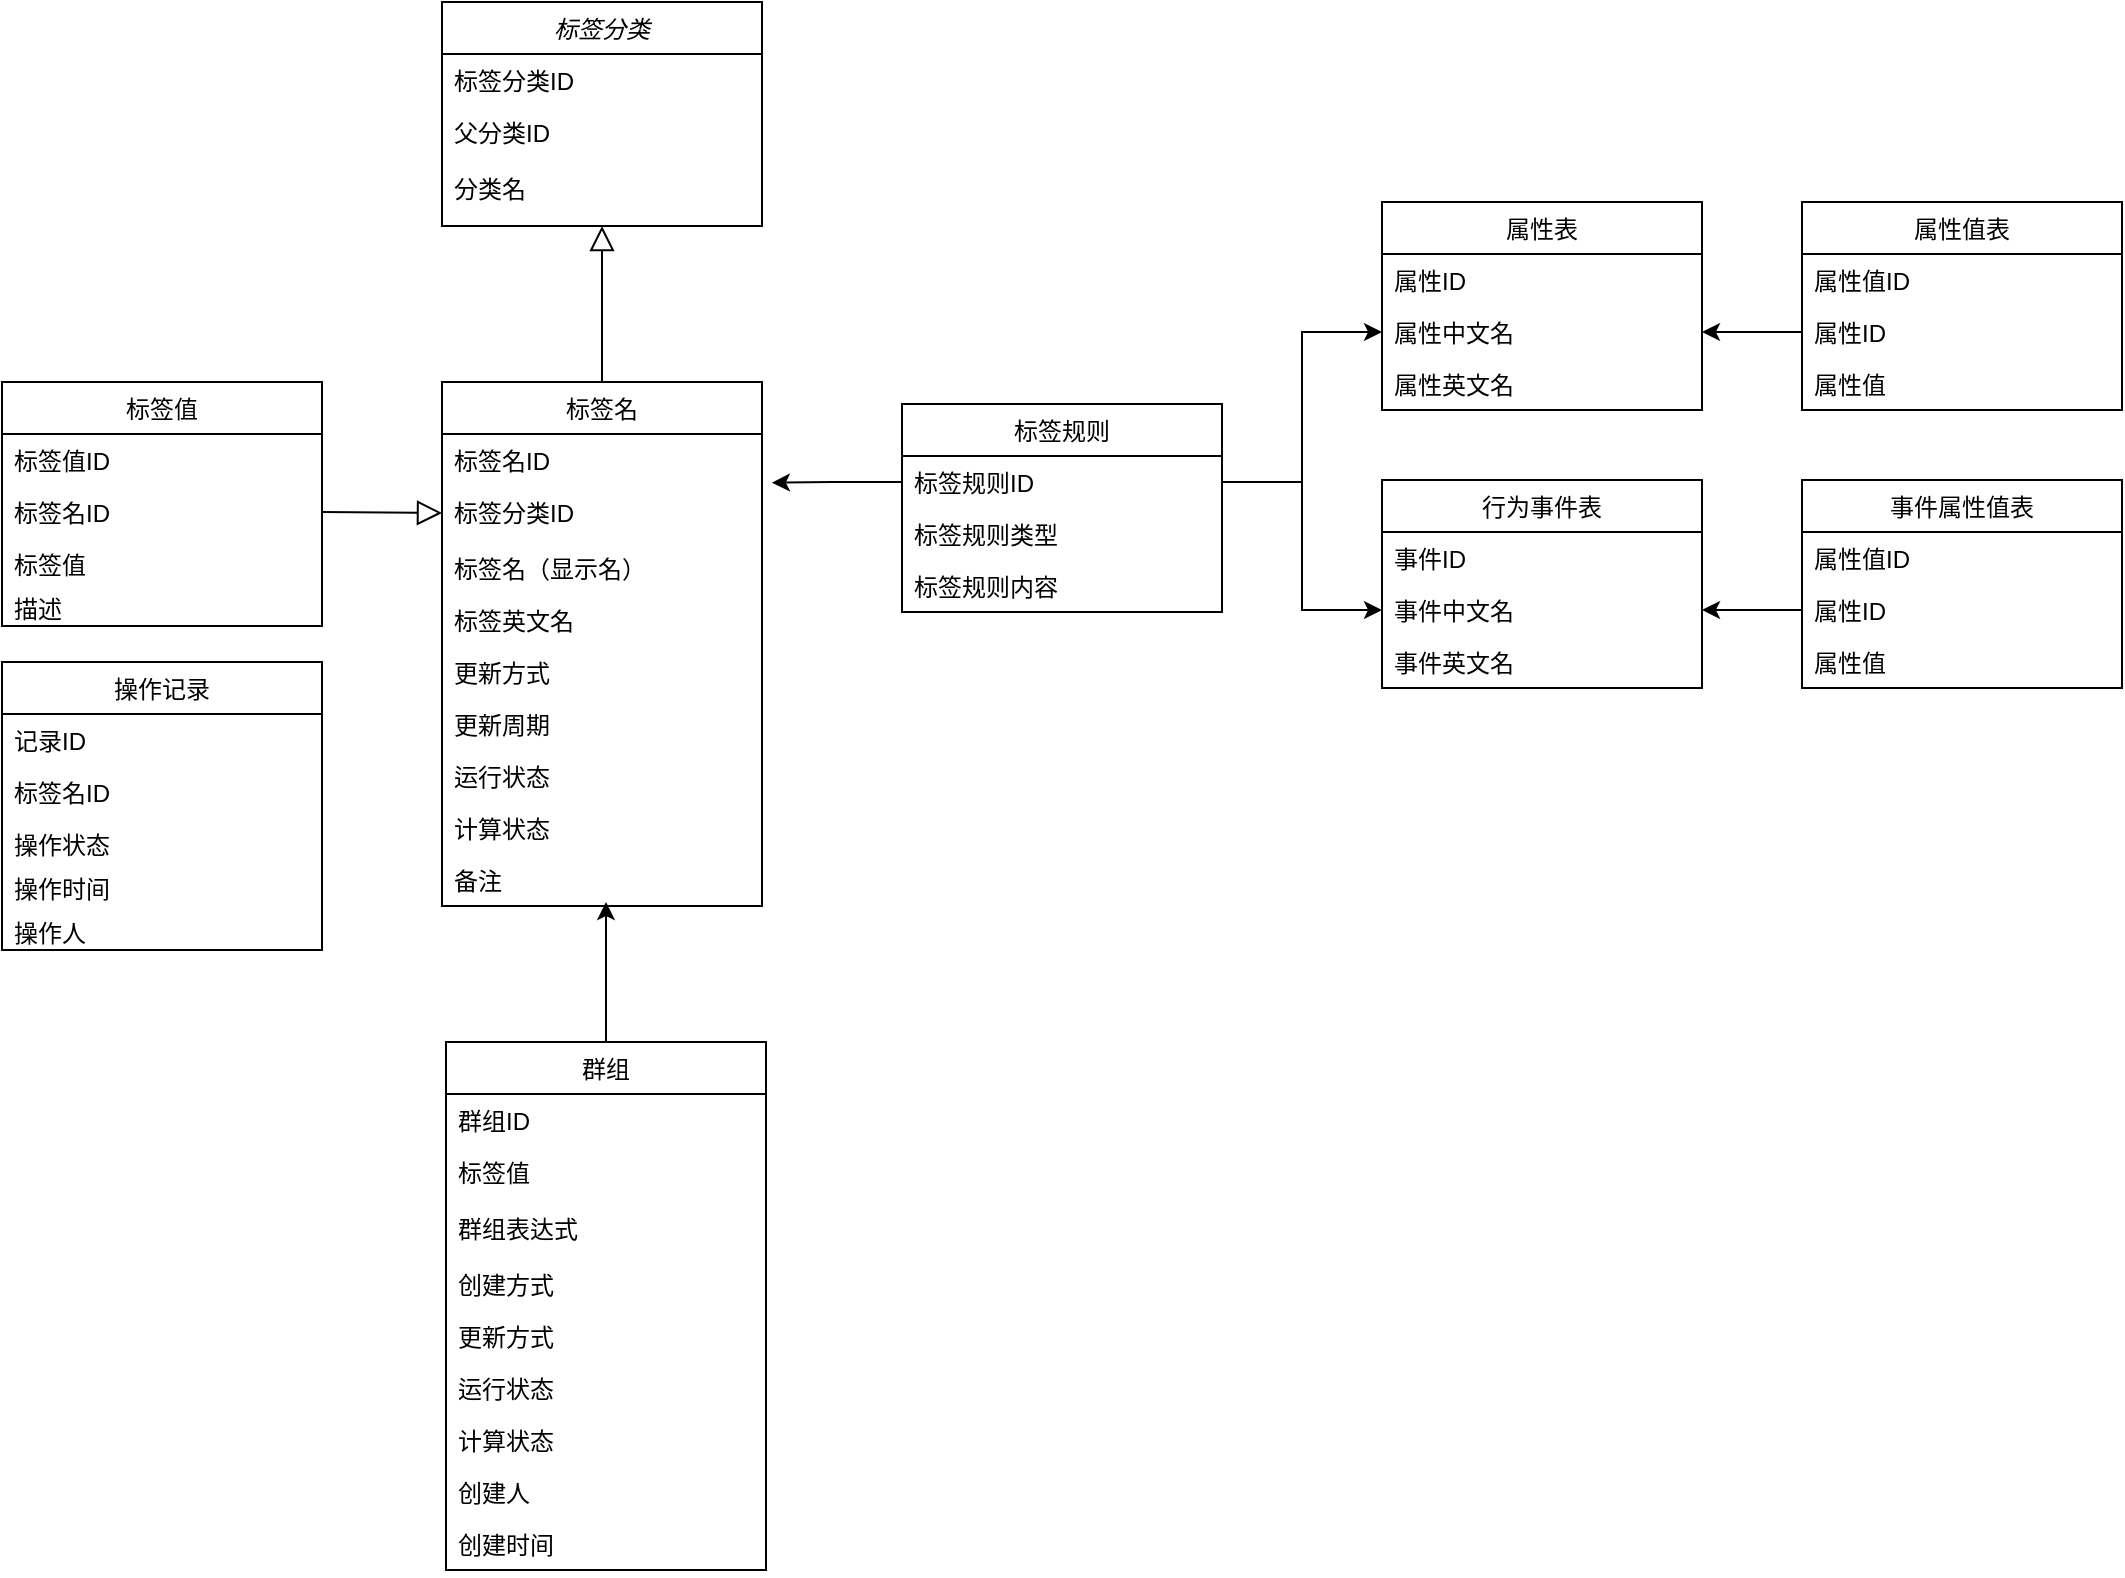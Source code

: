 <mxfile version="14.5.8" type="github">
  <diagram id="C5RBs43oDa-KdzZeNtuy" name="Page-1">
    <mxGraphModel dx="1829" dy="683" grid="1" gridSize="10" guides="1" tooltips="1" connect="1" arrows="1" fold="1" page="1" pageScale="1" pageWidth="827" pageHeight="1169" math="0" shadow="0">
      <root>
        <mxCell id="WIyWlLk6GJQsqaUBKTNV-0" />
        <mxCell id="WIyWlLk6GJQsqaUBKTNV-1" parent="WIyWlLk6GJQsqaUBKTNV-0" />
        <mxCell id="zkfFHV4jXpPFQw0GAbJ--0" value="标签分类" style="swimlane;fontStyle=2;align=center;verticalAlign=top;childLayout=stackLayout;horizontal=1;startSize=26;horizontalStack=0;resizeParent=1;resizeLast=0;collapsible=1;marginBottom=0;rounded=0;shadow=0;strokeWidth=1;" parent="WIyWlLk6GJQsqaUBKTNV-1" vertex="1">
          <mxGeometry x="120" y="100" width="160" height="112" as="geometry">
            <mxRectangle x="230" y="140" width="160" height="26" as="alternateBounds" />
          </mxGeometry>
        </mxCell>
        <mxCell id="zkfFHV4jXpPFQw0GAbJ--1" value="标签分类ID" style="text;align=left;verticalAlign=top;spacingLeft=4;spacingRight=4;overflow=hidden;rotatable=0;points=[[0,0.5],[1,0.5]];portConstraint=eastwest;" parent="zkfFHV4jXpPFQw0GAbJ--0" vertex="1">
          <mxGeometry y="26" width="160" height="26" as="geometry" />
        </mxCell>
        <mxCell id="zkfFHV4jXpPFQw0GAbJ--2" value="父分类ID" style="text;align=left;verticalAlign=top;spacingLeft=4;spacingRight=4;overflow=hidden;rotatable=0;points=[[0,0.5],[1,0.5]];portConstraint=eastwest;rounded=0;shadow=0;html=0;" parent="zkfFHV4jXpPFQw0GAbJ--0" vertex="1">
          <mxGeometry y="52" width="160" height="28" as="geometry" />
        </mxCell>
        <mxCell id="zkfFHV4jXpPFQw0GAbJ--3" value="分类名" style="text;align=left;verticalAlign=top;spacingLeft=4;spacingRight=4;overflow=hidden;rotatable=0;points=[[0,0.5],[1,0.5]];portConstraint=eastwest;rounded=0;shadow=0;html=0;" parent="zkfFHV4jXpPFQw0GAbJ--0" vertex="1">
          <mxGeometry y="80" width="160" height="26" as="geometry" />
        </mxCell>
        <mxCell id="zkfFHV4jXpPFQw0GAbJ--6" value="标签名" style="swimlane;fontStyle=0;align=center;verticalAlign=top;childLayout=stackLayout;horizontal=1;startSize=26;horizontalStack=0;resizeParent=1;resizeLast=0;collapsible=1;marginBottom=0;rounded=0;shadow=0;strokeWidth=1;" parent="WIyWlLk6GJQsqaUBKTNV-1" vertex="1">
          <mxGeometry x="120" y="290" width="160" height="262" as="geometry">
            <mxRectangle x="130" y="380" width="160" height="26" as="alternateBounds" />
          </mxGeometry>
        </mxCell>
        <mxCell id="zkfFHV4jXpPFQw0GAbJ--7" value="标签名ID" style="text;align=left;verticalAlign=top;spacingLeft=4;spacingRight=4;overflow=hidden;rotatable=0;points=[[0,0.5],[1,0.5]];portConstraint=eastwest;" parent="zkfFHV4jXpPFQw0GAbJ--6" vertex="1">
          <mxGeometry y="26" width="160" height="26" as="geometry" />
        </mxCell>
        <mxCell id="zkfFHV4jXpPFQw0GAbJ--8" value="标签分类ID" style="text;align=left;verticalAlign=top;spacingLeft=4;spacingRight=4;overflow=hidden;rotatable=0;points=[[0,0.5],[1,0.5]];portConstraint=eastwest;rounded=0;shadow=0;html=0;" parent="zkfFHV4jXpPFQw0GAbJ--6" vertex="1">
          <mxGeometry y="52" width="160" height="28" as="geometry" />
        </mxCell>
        <mxCell id="CrhVJYTyv7VmXnlBtvns-5" value="标签名（显示名）" style="text;align=left;verticalAlign=top;spacingLeft=4;spacingRight=4;overflow=hidden;rotatable=0;points=[[0,0.5],[1,0.5]];portConstraint=eastwest;" vertex="1" parent="zkfFHV4jXpPFQw0GAbJ--6">
          <mxGeometry y="80" width="160" height="26" as="geometry" />
        </mxCell>
        <mxCell id="CrhVJYTyv7VmXnlBtvns-6" value="标签英文名" style="text;align=left;verticalAlign=top;spacingLeft=4;spacingRight=4;overflow=hidden;rotatable=0;points=[[0,0.5],[1,0.5]];portConstraint=eastwest;" vertex="1" parent="zkfFHV4jXpPFQw0GAbJ--6">
          <mxGeometry y="106" width="160" height="26" as="geometry" />
        </mxCell>
        <mxCell id="CrhVJYTyv7VmXnlBtvns-51" value="更新方式" style="text;align=left;verticalAlign=top;spacingLeft=4;spacingRight=4;overflow=hidden;rotatable=0;points=[[0,0.5],[1,0.5]];portConstraint=eastwest;" vertex="1" parent="zkfFHV4jXpPFQw0GAbJ--6">
          <mxGeometry y="132" width="160" height="26" as="geometry" />
        </mxCell>
        <mxCell id="CrhVJYTyv7VmXnlBtvns-52" value="更新周期" style="text;align=left;verticalAlign=top;spacingLeft=4;spacingRight=4;overflow=hidden;rotatable=0;points=[[0,0.5],[1,0.5]];portConstraint=eastwest;" vertex="1" parent="zkfFHV4jXpPFQw0GAbJ--6">
          <mxGeometry y="158" width="160" height="26" as="geometry" />
        </mxCell>
        <mxCell id="CrhVJYTyv7VmXnlBtvns-65" value="运行状态" style="text;align=left;verticalAlign=top;spacingLeft=4;spacingRight=4;overflow=hidden;rotatable=0;points=[[0,0.5],[1,0.5]];portConstraint=eastwest;" vertex="1" parent="zkfFHV4jXpPFQw0GAbJ--6">
          <mxGeometry y="184" width="160" height="26" as="geometry" />
        </mxCell>
        <mxCell id="CrhVJYTyv7VmXnlBtvns-66" value="计算状态" style="text;align=left;verticalAlign=top;spacingLeft=4;spacingRight=4;overflow=hidden;rotatable=0;points=[[0,0.5],[1,0.5]];portConstraint=eastwest;" vertex="1" parent="zkfFHV4jXpPFQw0GAbJ--6">
          <mxGeometry y="210" width="160" height="26" as="geometry" />
        </mxCell>
        <mxCell id="CrhVJYTyv7VmXnlBtvns-53" value="备注" style="text;align=left;verticalAlign=top;spacingLeft=4;spacingRight=4;overflow=hidden;rotatable=0;points=[[0,0.5],[1,0.5]];portConstraint=eastwest;" vertex="1" parent="zkfFHV4jXpPFQw0GAbJ--6">
          <mxGeometry y="236" width="160" height="26" as="geometry" />
        </mxCell>
        <mxCell id="zkfFHV4jXpPFQw0GAbJ--12" value="" style="endArrow=block;endSize=10;endFill=0;shadow=0;strokeWidth=1;rounded=0;edgeStyle=elbowEdgeStyle;elbow=vertical;" parent="WIyWlLk6GJQsqaUBKTNV-1" source="zkfFHV4jXpPFQw0GAbJ--6" target="zkfFHV4jXpPFQw0GAbJ--0" edge="1">
          <mxGeometry width="160" relative="1" as="geometry">
            <mxPoint x="200" y="203" as="sourcePoint" />
            <mxPoint x="200" y="203" as="targetPoint" />
          </mxGeometry>
        </mxCell>
        <mxCell id="zkfFHV4jXpPFQw0GAbJ--13" value="标签值" style="swimlane;fontStyle=0;align=center;verticalAlign=top;childLayout=stackLayout;horizontal=1;startSize=26;horizontalStack=0;resizeParent=1;resizeLast=0;collapsible=1;marginBottom=0;rounded=0;shadow=0;strokeWidth=1;" parent="WIyWlLk6GJQsqaUBKTNV-1" vertex="1">
          <mxGeometry x="-100" y="290" width="160" height="122" as="geometry">
            <mxRectangle x="340" y="380" width="170" height="26" as="alternateBounds" />
          </mxGeometry>
        </mxCell>
        <mxCell id="zkfFHV4jXpPFQw0GAbJ--14" value="标签值ID" style="text;align=left;verticalAlign=top;spacingLeft=4;spacingRight=4;overflow=hidden;rotatable=0;points=[[0,0.5],[1,0.5]];portConstraint=eastwest;" parent="zkfFHV4jXpPFQw0GAbJ--13" vertex="1">
          <mxGeometry y="26" width="160" height="26" as="geometry" />
        </mxCell>
        <mxCell id="CrhVJYTyv7VmXnlBtvns-8" value="标签名ID" style="text;align=left;verticalAlign=top;spacingLeft=4;spacingRight=4;overflow=hidden;rotatable=0;points=[[0,0.5],[1,0.5]];portConstraint=eastwest;" vertex="1" parent="zkfFHV4jXpPFQw0GAbJ--13">
          <mxGeometry y="52" width="160" height="26" as="geometry" />
        </mxCell>
        <mxCell id="CrhVJYTyv7VmXnlBtvns-7" value="标签值" style="text;align=left;verticalAlign=top;spacingLeft=4;spacingRight=4;overflow=hidden;rotatable=0;points=[[0,0.5],[1,0.5]];portConstraint=eastwest;" vertex="1" parent="zkfFHV4jXpPFQw0GAbJ--13">
          <mxGeometry y="78" width="160" height="22" as="geometry" />
        </mxCell>
        <mxCell id="CrhVJYTyv7VmXnlBtvns-50" value="描述" style="text;align=left;verticalAlign=top;spacingLeft=4;spacingRight=4;overflow=hidden;rotatable=0;points=[[0,0.5],[1,0.5]];portConstraint=eastwest;" vertex="1" parent="zkfFHV4jXpPFQw0GAbJ--13">
          <mxGeometry y="100" width="160" height="22" as="geometry" />
        </mxCell>
        <mxCell id="zkfFHV4jXpPFQw0GAbJ--16" value="" style="endArrow=block;endSize=10;endFill=0;shadow=0;strokeWidth=1;rounded=0;edgeStyle=elbowEdgeStyle;elbow=vertical;exitX=1;exitY=0.5;exitDx=0;exitDy=0;entryX=0;entryY=0.5;entryDx=0;entryDy=0;" parent="WIyWlLk6GJQsqaUBKTNV-1" source="CrhVJYTyv7VmXnlBtvns-8" target="zkfFHV4jXpPFQw0GAbJ--8" edge="1">
          <mxGeometry width="160" relative="1" as="geometry">
            <mxPoint x="210" y="373" as="sourcePoint" />
            <mxPoint x="200" y="420" as="targetPoint" />
          </mxGeometry>
        </mxCell>
        <mxCell id="CrhVJYTyv7VmXnlBtvns-0" value="标签规则" style="swimlane;fontStyle=0;align=center;verticalAlign=top;childLayout=stackLayout;horizontal=1;startSize=26;horizontalStack=0;resizeParent=1;resizeLast=0;collapsible=1;marginBottom=0;rounded=0;shadow=0;strokeWidth=1;" vertex="1" parent="WIyWlLk6GJQsqaUBKTNV-1">
          <mxGeometry x="350" y="301" width="160" height="104" as="geometry">
            <mxRectangle x="340" y="380" width="170" height="26" as="alternateBounds" />
          </mxGeometry>
        </mxCell>
        <mxCell id="CrhVJYTyv7VmXnlBtvns-1" value="标签规则ID" style="text;align=left;verticalAlign=top;spacingLeft=4;spacingRight=4;overflow=hidden;rotatable=0;points=[[0,0.5],[1,0.5]];portConstraint=eastwest;" vertex="1" parent="CrhVJYTyv7VmXnlBtvns-0">
          <mxGeometry y="26" width="160" height="26" as="geometry" />
        </mxCell>
        <mxCell id="CrhVJYTyv7VmXnlBtvns-9" value="标签规则类型" style="text;align=left;verticalAlign=top;spacingLeft=4;spacingRight=4;overflow=hidden;rotatable=0;points=[[0,0.5],[1,0.5]];portConstraint=eastwest;" vertex="1" parent="CrhVJYTyv7VmXnlBtvns-0">
          <mxGeometry y="52" width="160" height="26" as="geometry" />
        </mxCell>
        <mxCell id="CrhVJYTyv7VmXnlBtvns-10" value="标签规则内容" style="text;align=left;verticalAlign=top;spacingLeft=4;spacingRight=4;overflow=hidden;rotatable=0;points=[[0,0.5],[1,0.5]];portConstraint=eastwest;" vertex="1" parent="CrhVJYTyv7VmXnlBtvns-0">
          <mxGeometry y="78" width="160" height="26" as="geometry" />
        </mxCell>
        <mxCell id="CrhVJYTyv7VmXnlBtvns-3" style="edgeStyle=orthogonalEdgeStyle;rounded=0;orthogonalLoop=1;jettySize=auto;html=1;exitX=0;exitY=0.5;exitDx=0;exitDy=0;entryX=1.031;entryY=-0.058;entryDx=0;entryDy=0;entryPerimeter=0;" edge="1" parent="WIyWlLk6GJQsqaUBKTNV-1" source="CrhVJYTyv7VmXnlBtvns-1" target="zkfFHV4jXpPFQw0GAbJ--8">
          <mxGeometry relative="1" as="geometry" />
        </mxCell>
        <mxCell id="CrhVJYTyv7VmXnlBtvns-11" value="属性表" style="swimlane;fontStyle=0;align=center;verticalAlign=top;childLayout=stackLayout;horizontal=1;startSize=26;horizontalStack=0;resizeParent=1;resizeLast=0;collapsible=1;marginBottom=0;rounded=0;shadow=0;strokeWidth=1;" vertex="1" parent="WIyWlLk6GJQsqaUBKTNV-1">
          <mxGeometry x="590" y="200" width="160" height="104" as="geometry">
            <mxRectangle x="340" y="380" width="170" height="26" as="alternateBounds" />
          </mxGeometry>
        </mxCell>
        <mxCell id="CrhVJYTyv7VmXnlBtvns-12" value="属性ID" style="text;align=left;verticalAlign=top;spacingLeft=4;spacingRight=4;overflow=hidden;rotatable=0;points=[[0,0.5],[1,0.5]];portConstraint=eastwest;" vertex="1" parent="CrhVJYTyv7VmXnlBtvns-11">
          <mxGeometry y="26" width="160" height="26" as="geometry" />
        </mxCell>
        <mxCell id="CrhVJYTyv7VmXnlBtvns-13" value="属性中文名" style="text;align=left;verticalAlign=top;spacingLeft=4;spacingRight=4;overflow=hidden;rotatable=0;points=[[0,0.5],[1,0.5]];portConstraint=eastwest;" vertex="1" parent="CrhVJYTyv7VmXnlBtvns-11">
          <mxGeometry y="52" width="160" height="26" as="geometry" />
        </mxCell>
        <mxCell id="CrhVJYTyv7VmXnlBtvns-14" value="属性英文名" style="text;align=left;verticalAlign=top;spacingLeft=4;spacingRight=4;overflow=hidden;rotatable=0;points=[[0,0.5],[1,0.5]];portConstraint=eastwest;" vertex="1" parent="CrhVJYTyv7VmXnlBtvns-11">
          <mxGeometry y="78" width="160" height="26" as="geometry" />
        </mxCell>
        <mxCell id="CrhVJYTyv7VmXnlBtvns-15" value="行为事件表" style="swimlane;fontStyle=0;align=center;verticalAlign=top;childLayout=stackLayout;horizontal=1;startSize=26;horizontalStack=0;resizeParent=1;resizeLast=0;collapsible=1;marginBottom=0;rounded=0;shadow=0;strokeWidth=1;" vertex="1" parent="WIyWlLk6GJQsqaUBKTNV-1">
          <mxGeometry x="590" y="339" width="160" height="104" as="geometry">
            <mxRectangle x="340" y="380" width="170" height="26" as="alternateBounds" />
          </mxGeometry>
        </mxCell>
        <mxCell id="CrhVJYTyv7VmXnlBtvns-16" value="事件ID" style="text;align=left;verticalAlign=top;spacingLeft=4;spacingRight=4;overflow=hidden;rotatable=0;points=[[0,0.5],[1,0.5]];portConstraint=eastwest;" vertex="1" parent="CrhVJYTyv7VmXnlBtvns-15">
          <mxGeometry y="26" width="160" height="26" as="geometry" />
        </mxCell>
        <mxCell id="CrhVJYTyv7VmXnlBtvns-17" value="事件中文名" style="text;align=left;verticalAlign=top;spacingLeft=4;spacingRight=4;overflow=hidden;rotatable=0;points=[[0,0.5],[1,0.5]];portConstraint=eastwest;" vertex="1" parent="CrhVJYTyv7VmXnlBtvns-15">
          <mxGeometry y="52" width="160" height="26" as="geometry" />
        </mxCell>
        <mxCell id="CrhVJYTyv7VmXnlBtvns-18" value="事件英文名" style="text;align=left;verticalAlign=top;spacingLeft=4;spacingRight=4;overflow=hidden;rotatable=0;points=[[0,0.5],[1,0.5]];portConstraint=eastwest;" vertex="1" parent="CrhVJYTyv7VmXnlBtvns-15">
          <mxGeometry y="78" width="160" height="26" as="geometry" />
        </mxCell>
        <mxCell id="CrhVJYTyv7VmXnlBtvns-27" value="属性值表" style="swimlane;fontStyle=0;align=center;verticalAlign=top;childLayout=stackLayout;horizontal=1;startSize=26;horizontalStack=0;resizeParent=1;resizeLast=0;collapsible=1;marginBottom=0;rounded=0;shadow=0;strokeWidth=1;" vertex="1" parent="WIyWlLk6GJQsqaUBKTNV-1">
          <mxGeometry x="800" y="200" width="160" height="104" as="geometry">
            <mxRectangle x="340" y="380" width="170" height="26" as="alternateBounds" />
          </mxGeometry>
        </mxCell>
        <mxCell id="CrhVJYTyv7VmXnlBtvns-28" value="属性值ID" style="text;align=left;verticalAlign=top;spacingLeft=4;spacingRight=4;overflow=hidden;rotatable=0;points=[[0,0.5],[1,0.5]];portConstraint=eastwest;" vertex="1" parent="CrhVJYTyv7VmXnlBtvns-27">
          <mxGeometry y="26" width="160" height="26" as="geometry" />
        </mxCell>
        <mxCell id="CrhVJYTyv7VmXnlBtvns-29" value="属性ID" style="text;align=left;verticalAlign=top;spacingLeft=4;spacingRight=4;overflow=hidden;rotatable=0;points=[[0,0.5],[1,0.5]];portConstraint=eastwest;" vertex="1" parent="CrhVJYTyv7VmXnlBtvns-27">
          <mxGeometry y="52" width="160" height="26" as="geometry" />
        </mxCell>
        <mxCell id="CrhVJYTyv7VmXnlBtvns-30" value="属性值" style="text;align=left;verticalAlign=top;spacingLeft=4;spacingRight=4;overflow=hidden;rotatable=0;points=[[0,0.5],[1,0.5]];portConstraint=eastwest;" vertex="1" parent="CrhVJYTyv7VmXnlBtvns-27">
          <mxGeometry y="78" width="160" height="26" as="geometry" />
        </mxCell>
        <mxCell id="CrhVJYTyv7VmXnlBtvns-31" value="事件属性值表" style="swimlane;fontStyle=0;align=center;verticalAlign=top;childLayout=stackLayout;horizontal=1;startSize=26;horizontalStack=0;resizeParent=1;resizeLast=0;collapsible=1;marginBottom=0;rounded=0;shadow=0;strokeWidth=1;" vertex="1" parent="WIyWlLk6GJQsqaUBKTNV-1">
          <mxGeometry x="800" y="339" width="160" height="104" as="geometry">
            <mxRectangle x="340" y="380" width="170" height="26" as="alternateBounds" />
          </mxGeometry>
        </mxCell>
        <mxCell id="CrhVJYTyv7VmXnlBtvns-32" value="属性值ID" style="text;align=left;verticalAlign=top;spacingLeft=4;spacingRight=4;overflow=hidden;rotatable=0;points=[[0,0.5],[1,0.5]];portConstraint=eastwest;" vertex="1" parent="CrhVJYTyv7VmXnlBtvns-31">
          <mxGeometry y="26" width="160" height="26" as="geometry" />
        </mxCell>
        <mxCell id="CrhVJYTyv7VmXnlBtvns-33" value="属性ID" style="text;align=left;verticalAlign=top;spacingLeft=4;spacingRight=4;overflow=hidden;rotatable=0;points=[[0,0.5],[1,0.5]];portConstraint=eastwest;" vertex="1" parent="CrhVJYTyv7VmXnlBtvns-31">
          <mxGeometry y="52" width="160" height="26" as="geometry" />
        </mxCell>
        <mxCell id="CrhVJYTyv7VmXnlBtvns-34" value="属性值" style="text;align=left;verticalAlign=top;spacingLeft=4;spacingRight=4;overflow=hidden;rotatable=0;points=[[0,0.5],[1,0.5]];portConstraint=eastwest;" vertex="1" parent="CrhVJYTyv7VmXnlBtvns-31">
          <mxGeometry y="78" width="160" height="26" as="geometry" />
        </mxCell>
        <mxCell id="CrhVJYTyv7VmXnlBtvns-37" style="edgeStyle=orthogonalEdgeStyle;rounded=0;orthogonalLoop=1;jettySize=auto;html=1;exitX=0;exitY=0.5;exitDx=0;exitDy=0;entryX=1;entryY=0.5;entryDx=0;entryDy=0;" edge="1" parent="WIyWlLk6GJQsqaUBKTNV-1" source="CrhVJYTyv7VmXnlBtvns-29" target="CrhVJYTyv7VmXnlBtvns-13">
          <mxGeometry relative="1" as="geometry" />
        </mxCell>
        <mxCell id="CrhVJYTyv7VmXnlBtvns-38" style="edgeStyle=orthogonalEdgeStyle;rounded=0;orthogonalLoop=1;jettySize=auto;html=1;exitX=0;exitY=0.5;exitDx=0;exitDy=0;entryX=1;entryY=0.5;entryDx=0;entryDy=0;" edge="1" parent="WIyWlLk6GJQsqaUBKTNV-1" source="CrhVJYTyv7VmXnlBtvns-33" target="CrhVJYTyv7VmXnlBtvns-17">
          <mxGeometry relative="1" as="geometry" />
        </mxCell>
        <mxCell id="CrhVJYTyv7VmXnlBtvns-49" style="edgeStyle=orthogonalEdgeStyle;rounded=0;orthogonalLoop=1;jettySize=auto;html=1;exitX=0.5;exitY=0;exitDx=0;exitDy=0;" edge="1" parent="WIyWlLk6GJQsqaUBKTNV-1" source="CrhVJYTyv7VmXnlBtvns-43">
          <mxGeometry relative="1" as="geometry">
            <mxPoint x="202" y="550" as="targetPoint" />
          </mxGeometry>
        </mxCell>
        <mxCell id="CrhVJYTyv7VmXnlBtvns-43" value="群组" style="swimlane;fontStyle=0;align=center;verticalAlign=top;childLayout=stackLayout;horizontal=1;startSize=26;horizontalStack=0;resizeParent=1;resizeLast=0;collapsible=1;marginBottom=0;rounded=0;shadow=0;strokeWidth=1;" vertex="1" parent="WIyWlLk6GJQsqaUBKTNV-1">
          <mxGeometry x="122" y="620" width="160" height="264" as="geometry">
            <mxRectangle x="340" y="380" width="170" height="26" as="alternateBounds" />
          </mxGeometry>
        </mxCell>
        <mxCell id="CrhVJYTyv7VmXnlBtvns-44" value="群组ID" style="text;align=left;verticalAlign=top;spacingLeft=4;spacingRight=4;overflow=hidden;rotatable=0;points=[[0,0.5],[1,0.5]];portConstraint=eastwest;" vertex="1" parent="CrhVJYTyv7VmXnlBtvns-43">
          <mxGeometry y="26" width="160" height="26" as="geometry" />
        </mxCell>
        <mxCell id="CrhVJYTyv7VmXnlBtvns-46" value="标签值" style="text;align=left;verticalAlign=top;spacingLeft=4;spacingRight=4;overflow=hidden;rotatable=0;points=[[0,0.5],[1,0.5]];portConstraint=eastwest;" vertex="1" parent="CrhVJYTyv7VmXnlBtvns-43">
          <mxGeometry y="52" width="160" height="28" as="geometry" />
        </mxCell>
        <mxCell id="CrhVJYTyv7VmXnlBtvns-45" value="群组表达式" style="text;align=left;verticalAlign=top;spacingLeft=4;spacingRight=4;overflow=hidden;rotatable=0;points=[[0,0.5],[1,0.5]];portConstraint=eastwest;" vertex="1" parent="CrhVJYTyv7VmXnlBtvns-43">
          <mxGeometry y="80" width="160" height="28" as="geometry" />
        </mxCell>
        <mxCell id="CrhVJYTyv7VmXnlBtvns-60" value="创建方式" style="text;align=left;verticalAlign=top;spacingLeft=4;spacingRight=4;overflow=hidden;rotatable=0;points=[[0,0.5],[1,0.5]];portConstraint=eastwest;" vertex="1" parent="CrhVJYTyv7VmXnlBtvns-43">
          <mxGeometry y="108" width="160" height="26" as="geometry" />
        </mxCell>
        <mxCell id="CrhVJYTyv7VmXnlBtvns-62" value="更新方式" style="text;align=left;verticalAlign=top;spacingLeft=4;spacingRight=4;overflow=hidden;rotatable=0;points=[[0,0.5],[1,0.5]];portConstraint=eastwest;" vertex="1" parent="CrhVJYTyv7VmXnlBtvns-43">
          <mxGeometry y="134" width="160" height="26" as="geometry" />
        </mxCell>
        <mxCell id="CrhVJYTyv7VmXnlBtvns-63" value="运行状态" style="text;align=left;verticalAlign=top;spacingLeft=4;spacingRight=4;overflow=hidden;rotatable=0;points=[[0,0.5],[1,0.5]];portConstraint=eastwest;" vertex="1" parent="CrhVJYTyv7VmXnlBtvns-43">
          <mxGeometry y="160" width="160" height="26" as="geometry" />
        </mxCell>
        <mxCell id="CrhVJYTyv7VmXnlBtvns-64" value="计算状态" style="text;align=left;verticalAlign=top;spacingLeft=4;spacingRight=4;overflow=hidden;rotatable=0;points=[[0,0.5],[1,0.5]];portConstraint=eastwest;" vertex="1" parent="CrhVJYTyv7VmXnlBtvns-43">
          <mxGeometry y="186" width="160" height="26" as="geometry" />
        </mxCell>
        <mxCell id="CrhVJYTyv7VmXnlBtvns-61" value="创建人" style="text;align=left;verticalAlign=top;spacingLeft=4;spacingRight=4;overflow=hidden;rotatable=0;points=[[0,0.5],[1,0.5]];portConstraint=eastwest;" vertex="1" parent="CrhVJYTyv7VmXnlBtvns-43">
          <mxGeometry y="212" width="160" height="26" as="geometry" />
        </mxCell>
        <mxCell id="CrhVJYTyv7VmXnlBtvns-67" value="创建时间" style="text;align=left;verticalAlign=top;spacingLeft=4;spacingRight=4;overflow=hidden;rotatable=0;points=[[0,0.5],[1,0.5]];portConstraint=eastwest;" vertex="1" parent="CrhVJYTyv7VmXnlBtvns-43">
          <mxGeometry y="238" width="160" height="26" as="geometry" />
        </mxCell>
        <mxCell id="CrhVJYTyv7VmXnlBtvns-47" style="edgeStyle=orthogonalEdgeStyle;rounded=0;orthogonalLoop=1;jettySize=auto;html=1;exitX=1;exitY=0.5;exitDx=0;exitDy=0;entryX=0;entryY=0.5;entryDx=0;entryDy=0;" edge="1" parent="WIyWlLk6GJQsqaUBKTNV-1" source="CrhVJYTyv7VmXnlBtvns-1" target="CrhVJYTyv7VmXnlBtvns-13">
          <mxGeometry relative="1" as="geometry" />
        </mxCell>
        <mxCell id="CrhVJYTyv7VmXnlBtvns-48" style="edgeStyle=orthogonalEdgeStyle;rounded=0;orthogonalLoop=1;jettySize=auto;html=1;exitX=1;exitY=0.5;exitDx=0;exitDy=0;entryX=0;entryY=0.5;entryDx=0;entryDy=0;" edge="1" parent="WIyWlLk6GJQsqaUBKTNV-1" source="CrhVJYTyv7VmXnlBtvns-1" target="CrhVJYTyv7VmXnlBtvns-17">
          <mxGeometry relative="1" as="geometry" />
        </mxCell>
        <mxCell id="CrhVJYTyv7VmXnlBtvns-54" value="操作记录" style="swimlane;fontStyle=0;align=center;verticalAlign=top;childLayout=stackLayout;horizontal=1;startSize=26;horizontalStack=0;resizeParent=1;resizeLast=0;collapsible=1;marginBottom=0;rounded=0;shadow=0;strokeWidth=1;" vertex="1" parent="WIyWlLk6GJQsqaUBKTNV-1">
          <mxGeometry x="-100" y="430" width="160" height="144" as="geometry">
            <mxRectangle x="340" y="380" width="170" height="26" as="alternateBounds" />
          </mxGeometry>
        </mxCell>
        <mxCell id="CrhVJYTyv7VmXnlBtvns-55" value="记录ID" style="text;align=left;verticalAlign=top;spacingLeft=4;spacingRight=4;overflow=hidden;rotatable=0;points=[[0,0.5],[1,0.5]];portConstraint=eastwest;" vertex="1" parent="CrhVJYTyv7VmXnlBtvns-54">
          <mxGeometry y="26" width="160" height="26" as="geometry" />
        </mxCell>
        <mxCell id="CrhVJYTyv7VmXnlBtvns-56" value="标签名ID" style="text;align=left;verticalAlign=top;spacingLeft=4;spacingRight=4;overflow=hidden;rotatable=0;points=[[0,0.5],[1,0.5]];portConstraint=eastwest;" vertex="1" parent="CrhVJYTyv7VmXnlBtvns-54">
          <mxGeometry y="52" width="160" height="26" as="geometry" />
        </mxCell>
        <mxCell id="CrhVJYTyv7VmXnlBtvns-57" value="操作状态" style="text;align=left;verticalAlign=top;spacingLeft=4;spacingRight=4;overflow=hidden;rotatable=0;points=[[0,0.5],[1,0.5]];portConstraint=eastwest;" vertex="1" parent="CrhVJYTyv7VmXnlBtvns-54">
          <mxGeometry y="78" width="160" height="22" as="geometry" />
        </mxCell>
        <mxCell id="CrhVJYTyv7VmXnlBtvns-58" value="操作时间" style="text;align=left;verticalAlign=top;spacingLeft=4;spacingRight=4;overflow=hidden;rotatable=0;points=[[0,0.5],[1,0.5]];portConstraint=eastwest;" vertex="1" parent="CrhVJYTyv7VmXnlBtvns-54">
          <mxGeometry y="100" width="160" height="22" as="geometry" />
        </mxCell>
        <mxCell id="CrhVJYTyv7VmXnlBtvns-59" value="操作人" style="text;align=left;verticalAlign=top;spacingLeft=4;spacingRight=4;overflow=hidden;rotatable=0;points=[[0,0.5],[1,0.5]];portConstraint=eastwest;" vertex="1" parent="CrhVJYTyv7VmXnlBtvns-54">
          <mxGeometry y="122" width="160" height="22" as="geometry" />
        </mxCell>
      </root>
    </mxGraphModel>
  </diagram>
</mxfile>
